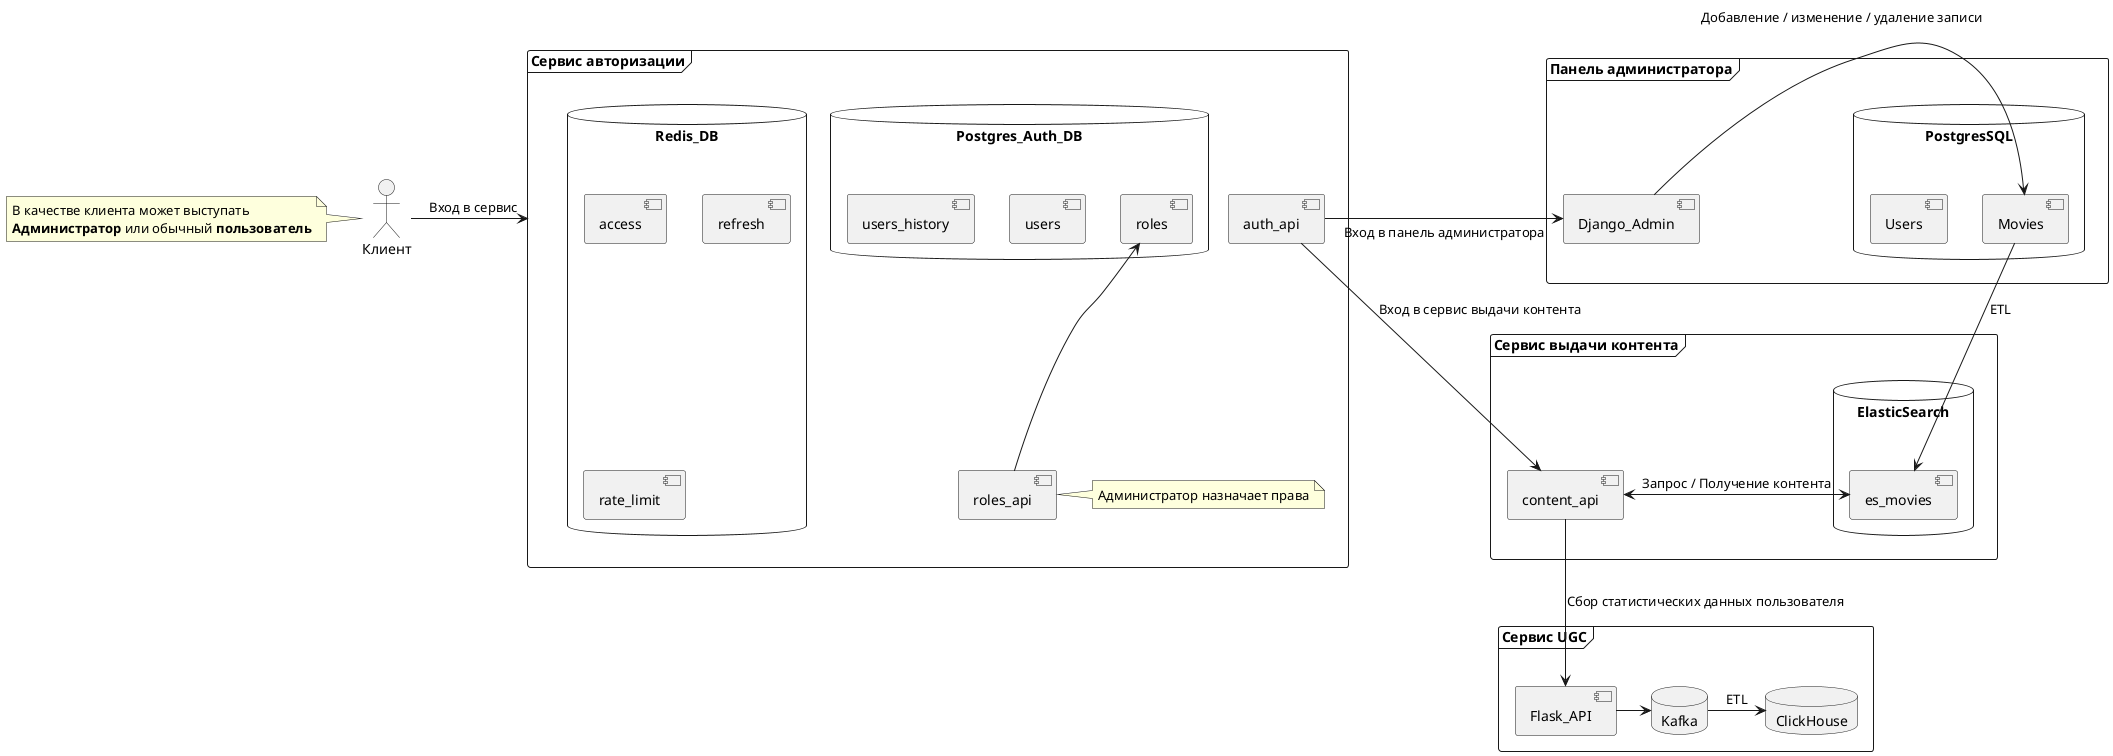 @startuml
skinparam componentStyle uml2

actor Клиент as client
note left: В качестве клиента может выступать\n<b>Администратор</b> или обычный <b>пользователь</b>

frame "Сервис авторизации" {
    [auth_api]
    [roles_api]
    note right: Администратор назначает права
    database Postgres_Auth_DB {
        [users]
        [users_history]
        [roles]
    }
    [roles_api] -up-> [roles]

    database Redis_DB {
        [access]
        [refresh]
        [rate_limit]
    }

}

frame "Панель администратора" {
    [Django_Admin]
    database PostgresSQL {
        [Movies]
        [Users]
    }
}

frame "Сервис выдачи контента" {
    [content_api]
    database ElasticSearch {
        [es_movies]
    }
}

frame "Сервис UGC" {
    [Flask_API]
    database Kafka
    database ClickHouse
}

client -> "Сервис авторизации": Вход в сервис
auth_api -> Django_Admin: Вход в панель администратора
Django_Admin -> Movies: Добавление / изменение / удаление записи
Movies -down-> es_movies: ETL

auth_api -> content_api: Вход в сервис выдачи контента
es_movies <-> content_api: Запрос / Получение контента


content_api -down-> [Flask_API]: Сбор статистических данных пользователя
[Flask_API] -> Kafka
Kafka -> ClickHouse: ETL

@enduml